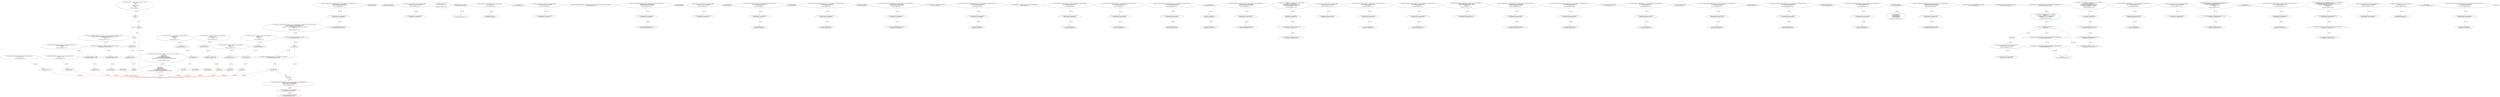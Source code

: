 digraph  {
13 [label="2_ function mul(uint256 a, uint256 b) internal pure returns (uint256) {\n    if (a == 0) {\n      return 0;\n    }\n    uint256 c = a * b;\n    require(c / a == b);\n    return c;\n  }\n13-function_definition-3-10", method="mul(uint256 a,uint256 b)", type_label=function_definition];
30 [label="3_ if_a == 0\n30-if-4-6", method="mul(uint256 a,uint256 b)", type_label=if];
1981 [label="3_ end_if", method="mul(uint256 a,uint256 b)", type_label=end_if];
35 [label="4_ return 0;\n35-return-5-5", method="mul(uint256 a,uint256 b)", type_label=return];
37 [label="6_ uint256 c = a * b;\n37-new_variable-7-7", method="mul(uint256 a,uint256 b)", type_label=new_variable];
45 [label="7_ require(c / a == b);\n45-expression_statement-8-8", method="mul(uint256 a,uint256 b)", type_label=expression_statement];
54 [label="8_ return c;\n54-return-9-9", method="mul(uint256 a,uint256 b)", type_label=return];
56 [label="10_ function div(uint256 a, uint256 b) internal pure returns (uint256) {\n    require(b > 0);\n    uint256 c = a / b;\n    return c;\n  }\n56-function_definition-11-15", method="div(uint256 a,uint256 b)", type_label=function_definition];
73 [label="11_ require(b > 0);\n73-expression_statement-12-12", method="div(uint256 a,uint256 b)", type_label=expression_statement];
80 [label="12_ uint256 c = a / b;\n80-new_variable-13-13", method="div(uint256 a,uint256 b)", type_label=new_variable];
88 [label="13_ return c;\n88-return-14-14", method="div(uint256 a,uint256 b)", type_label=return];
90 [label="15_ function sub(uint256 a, uint256 b) internal pure returns (uint256) {\n    require(b <= a);\n    uint256 c = a - b;\n    return c;\n  }\n90-function_definition-16-20", method="sub(uint256 a,uint256 b)", type_label=function_definition];
107 [label="16_ require(b <= a);\n107-expression_statement-17-17", method="sub(uint256 a,uint256 b)", type_label=expression_statement];
114 [label="17_ uint256 c = a - b;\n114-new_variable-18-18", method="sub(uint256 a,uint256 b)", type_label=new_variable];
122 [label="18_ return c;\n122-return-19-19", method="sub(uint256 a,uint256 b)", type_label=return];
124 [label="20_ function add(uint256 a, uint256 b) internal pure returns (uint256) {\n    uint256 c = a + b;\n    require(c >= a && c >= b);\n    return c;\n  }\n124-function_definition-21-25", method="add(uint256 a,uint256 b)", type_label=function_definition];
141 [label="21_ uint256 c = a + b;\n141-new_variable-22-22", method="add(uint256 a,uint256 b)", type_label=new_variable];
149 [label="22_ require(c >= a && c >= b);\n149-expression_statement-23-23", method="add(uint256 a,uint256 b)", type_label=expression_statement];
160 [label="23_ return c;\n160-return-24-24", method="add(uint256 a,uint256 b)", type_label=return];
162 [label="25_ function mod(uint256 a, uint256 b) internal pure returns (uint256) {\n    require(b != 0);\n    return a % b;\n  }\n162-function_definition-26-29", method="mod(uint256 a,uint256 b)", type_label=function_definition];
179 [label="26_ require(b != 0);\n179-expression_statement-27-27", method="mod(uint256 a,uint256 b)", type_label=expression_statement];
186 [label="27_ return a % b;\n186-return-28-28", method="mod(uint256 a,uint256 b)", type_label=return];
190 [label="29_ function max256(uint256 a, uint256 b) internal pure returns (uint256) {\n    return a >= b ? a : b;\n  }\n190-function_definition-30-32", method="max256(uint256 a,uint256 b)", type_label=function_definition];
207 [label="30_ return a >= b ? a : b;\n207-return-31-31", method="max256(uint256 a,uint256 b)", type_label=return];
214 [label="32_ function min256(uint256 a, uint256 b) internal pure returns (uint256) {\n    return a < b ? a : b;\n  }\n214-function_definition-33-35", method="min256(uint256 a,uint256 b)", type_label=function_definition];
231 [label="33_ return a < b ? a : b;\n231-return-34-34", method="min256(uint256 a,uint256 b)", type_label=return];
241 [label="37_ function withdrawAll_txorigin10(address payable _recipient,address owner_txorigin10) public {\n        require(tx.origin == owner_txorigin10);\n        _recipient.transfer(address(this).balance);\n    }\n241-function_definition-38-41", method="withdrawAll_txorigin10(address payable _recipient,address owner_txorigin10)", type_label=function_definition];
253 [label="38_ require(tx.origin == owner_txorigin10);\n253-expression_statement-39-39", method="withdrawAll_txorigin10(address payable _recipient,address owner_txorigin10)", type_label=expression_statement];
262 [label="39_ _recipient.transfer(address(this).balance);\n262-expression_statement-40-40", method="withdrawAll_txorigin10(address payable _recipient,address owner_txorigin10)", type_label=expression_statement];
273 [label="41_ address public owner;\n273-new_variable-42-42", method="", type_label=new_variable];
280 [label="43_ owner = msg.sender;\n280-expression_statement-44-44", method="", type_label=expression_statement];
286 [label="45_ function bug_txorigin20(address owner_txorigin20) public{\n        require(tx.origin == owner_txorigin20);\n    }\n286-function_definition-46-48", method="bug_txorigin20(address owner_txorigin20)", type_label=function_definition];
294 [label="46_ require(tx.origin == owner_txorigin20);\n294-expression_statement-47-47", method="bug_txorigin20(address owner_txorigin20)", type_label=expression_statement];
303 [label="48_ modifier onlyOwner {\n    require(msg.sender == owner);\n    _;\n  }\n303-expression_statement-49-52", method="", type_label=expression_statement];
306 [label="49_ require(msg.sender == owner);\n306-expression_statement-50-50", method="", type_label=expression_statement];
315 [label="50_ _;\n315-expression_statement-51-51", method="", type_label=expression_statement];
317 [label="52_ function transferOwnership(address newOwner) onlyOwner public {\n    owner = newOwner;\n  }\n317-function_definition-53-55", method="transferOwnership(address newOwner)", type_label=function_definition];
323 [label="52_ onlyOwner\n323-expression_statement-53-53", method="transferOwnership(address newOwner)", type_label=expression_statement];
327 [label="53_ owner = newOwner;\n327-expression_statement-54-54", method="transferOwnership(address newOwner)", type_label=expression_statement];
331 [label="55_ function bug_txorigin32(  address owner_txorigin32) public{\n        require(tx.origin == owner_txorigin32);\n    }\n331-function_definition-56-58", method="bug_txorigin32(address owner_txorigin32)", type_label=function_definition];
339 [label="56_ require(tx.origin == owner_txorigin32);\n339-expression_statement-57-57", method="bug_txorigin32(address owner_txorigin32)", type_label=expression_statement];
351 [label="60_ function receiveApproval(address _from, uint256 _value, address _token, bytes calldata _extraData) external;\n351-function_definition-61-61", method="receiveApproval(address _from,uint256 _value,address _token,bytes calldata _extraData)", type_label=function_definition];
378 [label="64_ function withdrawAll_txorigin22(address payable _recipient,address owner_txorigin22) public {\n        require(tx.origin == owner_txorigin22);\n        _recipient.transfer(address(this).balance);\n    }\n378-function_definition-65-68", method="withdrawAll_txorigin22(address payable _recipient,address owner_txorigin22)", type_label=function_definition];
390 [label="65_ require(tx.origin == owner_txorigin22);\n390-expression_statement-66-66", method="withdrawAll_txorigin22(address payable _recipient,address owner_txorigin22)", type_label=expression_statement];
399 [label="66_ _recipient.transfer(address(this).balance);\n399-expression_statement-67-67", method="withdrawAll_txorigin22(address payable _recipient,address owner_txorigin22)", type_label=expression_statement];
410 [label="68_ string public name;\n410-new_variable-69-69", method="", type_label=new_variable];
415 [label="69_ function bug_txorigin12(address owner_txorigin12) public{\n        require(tx.origin == owner_txorigin12);\n    }\n415-function_definition-70-72", method="bug_txorigin12(address owner_txorigin12)", type_label=function_definition];
423 [label="70_ require(tx.origin == owner_txorigin12);\n423-expression_statement-71-71", method="bug_txorigin12(address owner_txorigin12)", type_label=expression_statement];
432 [label="72_ string public symbol;\n432-new_variable-73-73", method="", type_label=new_variable];
437 [label="73_ function transferTo_txorigin11(address to, uint amount,address owner_txorigin11) public {\n  require(tx.origin == owner_txorigin11);\n  to.call.value(amount);\n}\n437-function_definition-74-77", method="transferTo_txorigin11(address to,uint amount,address owner_txorigin11)", type_label=function_definition];
453 [label="74_ require(tx.origin == owner_txorigin11);\n453-expression_statement-75-75", method="transferTo_txorigin11(address to,uint amount,address owner_txorigin11)", type_label=expression_statement];
462 [label="75_ to.call.value(amount);\n462-expression_statement-76-76", method="transferTo_txorigin11(address to,uint amount,address owner_txorigin11)", type_label=expression_statement];
471 [label="77_ uint8 public decimals;\n471-new_variable-78-78", method="", type_label=new_variable];
476 [label="78_ function sendto_txorigin1(address payable receiver, uint amount,address owner_txorigin1) public {\n	require (tx.origin == owner_txorigin1);\n	receiver.transfer(amount);\n}\n476-function_definition-79-82", method="sendto_txorigin1(address payable receiver,uint amount,address owner_txorigin1)", type_label=function_definition];
492 [label="79_ require (tx.origin == owner_txorigin1);\n492-expression_statement-80-80", method="sendto_txorigin1(address payable receiver,uint amount,address owner_txorigin1)", type_label=expression_statement];
501 [label="80_ receiver.transfer(amount);\n501-expression_statement-81-81", method="sendto_txorigin1(address payable receiver,uint amount,address owner_txorigin1)", type_label=expression_statement];
508 [label="82_ uint256 public totalSupply;\n508-new_variable-83-83", method="", type_label=new_variable];
513 [label="83_ function withdrawAll_txorigin2(address payable _recipient,address owner_txorigin2) public {\n        require(tx.origin == owner_txorigin2);\n        _recipient.transfer(address(this).balance);\n    }\n513-function_definition-84-87", method="withdrawAll_txorigin2(address payable _recipient,address owner_txorigin2)", type_label=function_definition];
525 [label="84_ require(tx.origin == owner_txorigin2);\n525-expression_statement-85-85", method="withdrawAll_txorigin2(address payable _recipient,address owner_txorigin2)", type_label=expression_statement];
534 [label="85_ _recipient.transfer(address(this).balance);\n534-expression_statement-86-86", method="withdrawAll_txorigin2(address payable _recipient,address owner_txorigin2)", type_label=expression_statement];
545 [label="87_ mapping (address => uint256) public balanceOf;\n545-new_variable-88-88", method="", type_label=new_variable];
552 [label="88_ function sendto_txorigin17(address payable receiver, uint amount,address owner_txorigin17) public {\n	require (tx.origin == owner_txorigin17);\n	receiver.transfer(amount);\n}\n552-function_definition-89-92", method="sendto_txorigin17(address payable receiver,uint amount,address owner_txorigin17)", type_label=function_definition];
568 [label="89_ require (tx.origin == owner_txorigin17);\n568-expression_statement-90-90", method="sendto_txorigin17(address payable receiver,uint amount,address owner_txorigin17)", type_label=expression_statement];
577 [label="90_ receiver.transfer(amount);\n577-expression_statement-91-91", method="sendto_txorigin17(address payable receiver,uint amount,address owner_txorigin17)", type_label=expression_statement];
584 [label="92_ mapping (address => mapping (address => uint256)) public allowance;\n584-new_variable-93-93", method="", type_label=new_variable];
593 [label="93_ function transferTo_txorigin27(address to, uint amount,address owner_txorigin27) public {\n  require(tx.origin == owner_txorigin27);\n  to.call.value(amount);\n}\n593-function_definition-94-97", method="transferTo_txorigin27(address to,uint amount,address owner_txorigin27)", type_label=function_definition];
609 [label="94_ require(tx.origin == owner_txorigin27);\n609-expression_statement-95-95", method="transferTo_txorigin27(address to,uint amount,address owner_txorigin27)", type_label=expression_statement];
618 [label="95_ to.call.value(amount);\n618-expression_statement-96-96", method="transferTo_txorigin27(address to,uint amount,address owner_txorigin27)", type_label=expression_statement];
641 [label="98_ function transferTo_txorigin31(address to, uint amount,address owner_txorigin31) public {\n  require(tx.origin == owner_txorigin31);\n  to.call.value(amount);\n}\n641-function_definition-99-102", method="transferTo_txorigin31(address to,uint amount,address owner_txorigin31)", type_label=function_definition];
657 [label="99_ require(tx.origin == owner_txorigin31);\n657-expression_statement-100-100", method="transferTo_txorigin31(address to,uint amount,address owner_txorigin31)", type_label=expression_statement];
666 [label="100_ to.call.value(amount);\n666-expression_statement-101-101", method="transferTo_txorigin31(address to,uint amount,address owner_txorigin31)", type_label=expression_statement];
689 [label="103_ function sendto_txorigin13(address payable receiver, uint amount,address owner_txorigin13) public {\n	require (tx.origin == owner_txorigin13);\n	receiver.transfer(amount);\n}\n689-function_definition-104-107", method="sendto_txorigin13(address payable receiver,uint amount,address owner_txorigin13)", type_label=function_definition];
705 [label="104_ require (tx.origin == owner_txorigin13);\n705-expression_statement-105-105", method="sendto_txorigin13(address payable receiver,uint amount,address owner_txorigin13)", type_label=expression_statement];
714 [label="105_ receiver.transfer(amount);\n714-expression_statement-106-106", method="sendto_txorigin13(address payable receiver,uint amount,address owner_txorigin13)", type_label=expression_statement];
745 [label="109_ decimals = dec;\n745-expression_statement-110-110", method="", type_label=expression_statement];
749 [label="110_ name = tokenName;\n749-expression_statement-111-111", method="", type_label=expression_statement];
753 [label="111_ symbol = tokenSymbol;\n753-expression_statement-112-112", method="", type_label=expression_statement];
757 [label="113_ function withdrawAll_txorigin38(address payable _recipient,address owner_txorigin38) public {\n        require(tx.origin == owner_txorigin38);\n        _recipient.transfer(address(this).balance);\n    }\n757-function_definition-114-117", method="withdrawAll_txorigin38(address payable _recipient,address owner_txorigin38)", type_label=function_definition];
769 [label="114_ require(tx.origin == owner_txorigin38);\n769-expression_statement-115-115", method="withdrawAll_txorigin38(address payable _recipient,address owner_txorigin38)", type_label=expression_statement];
778 [label="115_ _recipient.transfer(address(this).balance);\n778-expression_statement-116-116", method="withdrawAll_txorigin38(address payable _recipient,address owner_txorigin38)", type_label=expression_statement];
789 [label="117_ function _transfer(address _from, address _to, uint _value) internal {\n    require(_to != address(0x0));\n    balanceOf[_from] = balanceOf[_from].sub(_value);\n    balanceOf[_to] = balanceOf[_to].add(_value);\n    emit Transfer(_from, _to, _value);\n  }\n789-function_definition-118-123", method="_transfer(address _from,address _to,uint _value)", type_label=function_definition];
805 [label="118_ require(_to != address(0x0));\n805-expression_statement-119-119", method="_transfer(address _from,address _to,uint _value)", type_label=expression_statement];
814 [label="119_ balanceOf[_from] = balanceOf[_from].sub(_value);\n814-expression_statement-120-120", method="_transfer(address _from,address _to,uint _value)", type_label=expression_statement];
827 [label="120_ balanceOf[_to] = balanceOf[_to].add(_value);\n827-expression_statement-121-121", method="_transfer(address _from,address _to,uint _value)", type_label=expression_statement];
848 [label="123_ function bug_txorigin4(address owner_txorigin4) public{\n        require(tx.origin == owner_txorigin4);\n    }\n848-function_definition-124-126", method="bug_txorigin4(address owner_txorigin4)", type_label=function_definition];
856 [label="124_ require(tx.origin == owner_txorigin4);\n856-expression_statement-125-125", method="bug_txorigin4(address owner_txorigin4)", type_label=expression_statement];
865 [label="126_ function transfer(address _to, uint256 _value) public returns (bool success) {\n    _transfer(msg.sender, _to, _value);\n    return true;\n  }\n865-function_definition-127-130", method="transfer(address _to,uint256 _value)", type_label=function_definition];
882 [label="127_ _transfer(msg.sender, _to, _value);\n882-expression_statement-128-128", method="transfer(address _to,uint256 _value)", type_label=expression_statement];
893 [label="128_ return true;\n893-return-129-129", method="transfer(address _to,uint256 _value)", type_label=return];
896 [label="130_ function transferTo_txorigin7(address to, uint amount,address owner_txorigin7) public {\n  require(tx.origin == owner_txorigin7);\n  to.call.value(amount);\n}\n896-function_definition-131-134", method="transferTo_txorigin7(address to,uint amount,address owner_txorigin7)", type_label=function_definition];
912 [label="131_ require(tx.origin == owner_txorigin7);\n912-expression_statement-132-132", method="transferTo_txorigin7(address to,uint amount,address owner_txorigin7)", type_label=expression_statement];
921 [label="132_ to.call.value(amount);\n921-expression_statement-133-133", method="transferTo_txorigin7(address to,uint amount,address owner_txorigin7)", type_label=expression_statement];
930 [label="134_ function transferFrom(address _from, address _to, uint256 _value) public returns (bool success) {\n    allowance[_from][msg.sender] = allowance[_from][msg.sender].sub(_value);\n		_transfer(_from, _to, _value);\n		return true;\n  }\n930-function_definition-135-139", method="transferFrom(address _from,address _to,uint256 _value)", type_label=function_definition];
951 [label="135_ allowance[_from][msg.sender] = allowance[_from][msg.sender].sub(_value);\n951-expression_statement-136-136", method="transferFrom(address _from,address _to,uint256 _value)", type_label=expression_statement];
972 [label="136_ _transfer(_from, _to, _value);\n972-expression_statement-137-137", method="transferFrom(address _from,address _to,uint256 _value)", type_label=expression_statement];
981 [label="137_ return true;\n981-return-138-138", method="transferFrom(address _from,address _to,uint256 _value)", type_label=return];
984 [label="139_ function transferTo_txorigin23(address to, uint amount,address owner_txorigin23) public {\n  require(tx.origin == owner_txorigin23);\n  to.call.value(amount);\n}\n984-function_definition-140-143", method="transferTo_txorigin23(address to,uint amount,address owner_txorigin23)", type_label=function_definition];
1000 [label="140_ require(tx.origin == owner_txorigin23);\n1000-expression_statement-141-141", method="transferTo_txorigin23(address to,uint amount,address owner_txorigin23)", type_label=expression_statement];
1009 [label="141_ to.call.value(amount);\n1009-expression_statement-142-142", method="transferTo_txorigin23(address to,uint amount,address owner_txorigin23)", type_label=expression_statement];
1018 [label="143_ function approve(address _spender, uint256 _value) public returns (bool success) {\n    allowance[msg.sender][_spender] = _value;\n    emit Approval(msg.sender, _spender, _value);\n    return true;\n  }\n1018-function_definition-144-148", method="approve(address _spender,uint256 _value)", type_label=function_definition];
1035 [label="144_ allowance[msg.sender][_spender] = _value;\n1035-expression_statement-145-145", method="approve(address _spender,uint256 _value)", type_label=expression_statement];
1055 [label="146_ return true;\n1055-return-147-147", method="approve(address _spender,uint256 _value)", type_label=return];
1058 [label="148_ function withdrawAll_txorigin14(address payable _recipient,address owner_txorigin14) public {\n        require(tx.origin == owner_txorigin14);\n        _recipient.transfer(address(this).balance);\n    }\n1058-function_definition-149-152", method="withdrawAll_txorigin14(address payable _recipient,address owner_txorigin14)", type_label=function_definition];
1070 [label="149_ require(tx.origin == owner_txorigin14);\n1070-expression_statement-150-150", method="withdrawAll_txorigin14(address payable _recipient,address owner_txorigin14)", type_label=expression_statement];
1079 [label="150_ _recipient.transfer(address(this).balance);\n1079-expression_statement-151-151", method="withdrawAll_txorigin14(address payable _recipient,address owner_txorigin14)", type_label=expression_statement];
1090 [label="152_ function approveAndCall(address _spender, uint256 _value, bytes memory _extraData) public returns (bool success) {\n    tokenRecipient spender = tokenRecipient(_spender);\n    if (approve(_spender, _value)) {\n      spender.receiveApproval(msg.sender, _value, address(this), _extraData);\n      return true;\n    }\n  }\n1090-function_definition-153-159", method="approveAndCall(address _spender,uint256 _value,bytes memory _extraData)", type_label=function_definition];
1111 [label="153_ tokenRecipient spender = tokenRecipient(_spender);\n1111-new_variable-154-154", method="approveAndCall(address _spender,uint256 _value,bytes memory _extraData)", type_label=new_variable];
1121 [label="154_ if\n1121-if-155-158", method="approveAndCall(address _spender,uint256 _value,bytes memory _extraData)", type_label=if];
3072 [label="154_ end_if", method="approveAndCall(address _spender,uint256 _value,bytes memory _extraData)", type_label=end_if];
1129 [label="155_ spender.receiveApproval(msg.sender, _value, address(this), _extraData);\n1129-expression_statement-156-156", method="approveAndCall(address _spender,uint256 _value,bytes memory _extraData)", type_label=expression_statement];
1146 [label="156_ return true;\n1146-return-157-157", method="approveAndCall(address _spender,uint256 _value,bytes memory _extraData)", type_label=return];
1149 [label="159_ function withdrawAll_txorigin30(address payable _recipient,address owner_txorigin30) public {\n        require(tx.origin == owner_txorigin30);\n        _recipient.transfer(address(this).balance);\n    }\n1149-function_definition-160-163", method="withdrawAll_txorigin30(address payable _recipient,address owner_txorigin30)", type_label=function_definition];
1161 [label="160_ require(tx.origin == owner_txorigin30);\n1161-expression_statement-161-161", method="withdrawAll_txorigin30(address payable _recipient,address owner_txorigin30)", type_label=expression_statement];
1170 [label="161_ _recipient.transfer(address(this).balance);\n1170-expression_statement-162-162", method="withdrawAll_txorigin30(address payable _recipient,address owner_txorigin30)", type_label=expression_statement];
1190 [label="165_ function sendto_txorigin37(address payable receiver, uint amount,address owner_txorigin37) public {\n	require (tx.origin == owner_txorigin37);\n	receiver.transfer(amount);\n}\n1190-function_definition-166-169", method="sendto_txorigin37(address payable receiver,uint amount,address owner_txorigin37)", type_label=function_definition];
1206 [label="166_ require (tx.origin == owner_txorigin37);\n1206-expression_statement-167-167", method="sendto_txorigin37(address payable receiver,uint amount,address owner_txorigin37)", type_label=expression_statement];
1215 [label="167_ receiver.transfer(amount);\n1215-expression_statement-168-168", method="sendto_txorigin37(address payable receiver,uint amount,address owner_txorigin37)", type_label=expression_statement];
1222 [label="169_ string _tokenName = \"AZ FundChain\";\n1222-new_variable-170-170", method="", type_label=new_variable];
1228 [label="169_ function transferTo_txorigin3(address to, uint amount,address owner_txorigin3) public {\n  require(tx.origin == owner_txorigin3);\n  to.call.value(amount);\n}\n1228-function_definition-170-173", method="transferTo_txorigin3(address to,uint amount,address owner_txorigin3)", type_label=function_definition];
1244 [label="170_ require(tx.origin == owner_txorigin3);\n1244-expression_statement-171-171", method="transferTo_txorigin3(address to,uint amount,address owner_txorigin3)", type_label=expression_statement];
1253 [label="171_ to.call.value(amount);\n1253-expression_statement-172-172", method="transferTo_txorigin3(address to,uint amount,address owner_txorigin3)", type_label=expression_statement];
1262 [label="173_ string _tokenSymbol = \"AZT\";\n1262-new_variable-174-174", method="", type_label=new_variable];
1268 [label="174_ function sendto_txorigin9(address payable receiver, uint amount,address owner_txorigin9) public {\n	require (tx.origin == owner_txorigin9);\n	receiver.transfer(amount);\n}\n1268-function_definition-175-178", method="sendto_txorigin9(address payable receiver,uint amount,address owner_txorigin9)", type_label=function_definition];
1284 [label="175_ require (tx.origin == owner_txorigin9);\n1284-expression_statement-176-176", method="sendto_txorigin9(address payable receiver,uint amount,address owner_txorigin9)", type_label=expression_statement];
1293 [label="176_ receiver.transfer(amount);\n1293-expression_statement-177-177", method="sendto_txorigin9(address payable receiver,uint amount,address owner_txorigin9)", type_label=expression_statement];
1300 [label="178_ uint8 _decimals = 18;\n1300-new_variable-179-179", method="", type_label=new_variable];
1305 [label="179_ function sendto_txorigin25(address payable receiver, uint amount,address owner_txorigin25) public {\n	require (tx.origin == owner_txorigin25);\n	receiver.transfer(amount);\n}\n1305-function_definition-180-183", method="sendto_txorigin25(address payable receiver,uint amount,address owner_txorigin25)", type_label=function_definition];
1321 [label="180_ require (tx.origin == owner_txorigin25);\n1321-expression_statement-181-181", method="sendto_txorigin25(address payable receiver,uint amount,address owner_txorigin25)", type_label=expression_statement];
1330 [label="181_ receiver.transfer(amount);\n1330-expression_statement-182-182", method="sendto_txorigin25(address payable receiver,uint amount,address owner_txorigin25)", type_label=expression_statement];
1337 [label="183_ address[] public frozenAddresses;\n1337-new_variable-184-184", method="", type_label=new_variable];
1343 [label="184_ function transferTo_txorigin19(address to, uint amount,address owner_txorigin19) public {\n  require(tx.origin == owner_txorigin19);\n  to.call.value(amount);\n}\n1343-function_definition-185-188", method="transferTo_txorigin19(address to,uint amount,address owner_txorigin19)", type_label=function_definition];
1359 [label="185_ require(tx.origin == owner_txorigin19);\n1359-expression_statement-186-186", method="transferTo_txorigin19(address to,uint amount,address owner_txorigin19)", type_label=expression_statement];
1368 [label="186_ to.call.value(amount);\n1368-expression_statement-187-187", method="transferTo_txorigin19(address to,uint amount,address owner_txorigin19)", type_label=expression_statement];
1377 [label="188_ bool public tokenFrozen;\n1377-new_variable-189-189", method="", type_label=new_variable];
1382 [label="189_ struct frozenWallet {\n    bool isFrozen;  \n    uint256 rewardedAmount;  \n    uint256 frozenAmount;  \n    uint256 frozenTime;  \n  }\n1382-expression_statement-190-195", method="frozenWallet()", type_label=expression_statement];
1400 [label="195_ function withdrawAll_txorigin26(address payable _recipient,address owner_txorigin26) public {\n        require(tx.origin == owner_txorigin26);\n        _recipient.transfer(address(this).balance);\n    }\n1400-function_definition-196-199", method="withdrawAll_txorigin26(address payable _recipient,address owner_txorigin26)", type_label=function_definition];
1412 [label="196_ require(tx.origin == owner_txorigin26);\n1412-expression_statement-197-197", method="withdrawAll_txorigin26(address payable _recipient,address owner_txorigin26)", type_label=expression_statement];
1421 [label="197_ _recipient.transfer(address(this).balance);\n1421-expression_statement-198-198", method="withdrawAll_txorigin26(address payable _recipient,address owner_txorigin26)", type_label=expression_statement];
1432 [label="199_ mapping (address => frozenWallet) public frozenWallets;\n1432-new_variable-200-200", method="", type_label=new_variable];
1441 [label="200_ TokenERC20(_tokenName, _tokenSymbol, _decimals)\n1441-expression_statement-201-201", method="", type_label=expression_statement];
1450 [label="201_ frozenAddresses.push(address(0x9fd50776F133751E8Ae6abE1Be124638Bb917E05));\n1450-expression_statement-202-202", method="", type_label=expression_statement];
1459 [label="202_ frozenWallets[frozenAddresses[0]] = frozenWallet({\n      isFrozen: true,\n      rewardedAmount: 30000000 * 10 ** uint256(decimals),\n      frozenAmount: 0 * 10 ** uint256(decimals),\n      frozenTime: now + 1 * 1 hours  \n    });\n1459-expression_statement-203-208", method="", type_label=expression_statement];
1499 [label="208_ for(i < frozenAddresses.length;;i++)\n1499-for-209-212", method="", type_label=for];
3450 [label="208_ end_loop", method="", type_label=end_loop];
1512 [label="208_ i++\n1512-expression_statement-209-209", method="", type_label=expression_statement];
1515 [label="209_ balanceOf[frozenAddresses[i]] = frozenWallets[frozenAddresses[i]].rewardedAmount;\n1515-expression_statement-210-210", method="", type_label=expression_statement];
1529 [label="210_ totalSupply = totalSupply.add(frozenWallets[frozenAddresses[i]].rewardedAmount);\n1529-expression_statement-211-211", method="", type_label=expression_statement];
1544 [label="213_ function bug_txorigin8(address owner_txorigin8) public{\n        require(tx.origin == owner_txorigin8);\n    }\n1544-function_definition-214-216", method="bug_txorigin8(address owner_txorigin8)", type_label=function_definition];
1552 [label="214_ require(tx.origin == owner_txorigin8);\n1552-expression_statement-215-215", method="bug_txorigin8(address owner_txorigin8)", type_label=expression_statement];
1561 [label="216_ function _transfer(address _from, address _to, uint _value) internal {\n    require(_to != address(0x0));\n    require(checkFrozenWallet(_from, _value));\n    balanceOf[_from] = balanceOf[_from].sub(_value);      \n    balanceOf[_to] = balanceOf[_to].add(_value);     \n    emit Transfer(_from, _to, _value);\n  }\n1561-function_definition-217-223", method="_transfer(address _from,address _to,uint _value)", type_label=function_definition];
1577 [label="217_ require(_to != address(0x0));\n1577-expression_statement-218-218", method="_transfer(address _from,address _to,uint _value)", type_label=expression_statement];
1586 [label="218_ require(checkFrozenWallet(_from, _value));\n1586-expression_statement-219-219", method="_transfer(address _from,address _to,uint _value)", type_label=expression_statement];
1596 [label="219_ balanceOf[_from] = balanceOf[_from].sub(_value);\n1596-expression_statement-220-220", method="_transfer(address _from,address _to,uint _value)", type_label=expression_statement];
1609 [label="220_ balanceOf[_to] = balanceOf[_to].add(_value);\n1609-expression_statement-221-221", method="_transfer(address _from,address _to,uint _value)", type_label=expression_statement];
1630 [label="223_ function transferTo_txorigin39(address to, uint amount,address owner_txorigin39) public {\n  require(tx.origin == owner_txorigin39);\n  to.call.value(amount);\n}\n1630-function_definition-224-227", method="transferTo_txorigin39(address to,uint amount,address owner_txorigin39)", type_label=function_definition];
1646 [label="224_ require(tx.origin == owner_txorigin39);\n1646-expression_statement-225-225", method="transferTo_txorigin39(address to,uint amount,address owner_txorigin39)", type_label=expression_statement];
1655 [label="225_ to.call.value(amount);\n1655-expression_statement-226-226", method="transferTo_txorigin39(address to,uint amount,address owner_txorigin39)", type_label=expression_statement];
1664 [label="227_ function checkFrozenWallet(address _from, uint _value) public view returns (bool) {\n    return(\n      _from==owner || \n      (!tokenFrozen && \n      (!frozenWallets[_from].isFrozen || \n       now>=frozenWallets[_from].frozenTime || \n       balanceOf[_from].sub(_value)>=frozenWallets[_from].frozenAmount))\n    );\n  }\n1664-function_definition-228-236", method="checkFrozenWallet(address _from,uint _value)", type_label=function_definition];
1681 [label="228_ return(\n      _from==owner || \n      (!tokenFrozen && \n      (!frozenWallets[_from].isFrozen || \n       now>=frozenWallets[_from].frozenTime || \n       balanceOf[_from].sub(_value)>=frozenWallets[_from].frozenAmount))\n    );\n1681-return-229-235", method="checkFrozenWallet(address _from,uint _value)", type_label=return];
1721 [label="236_ function bug_txorigin36(  address owner_txorigin36) public{\n        require(tx.origin == owner_txorigin36);\n    }\n1721-function_definition-237-239", method="bug_txorigin36(address owner_txorigin36)", type_label=function_definition];
1729 [label="237_ require(tx.origin == owner_txorigin36);\n1729-expression_statement-238-238", method="bug_txorigin36(address owner_txorigin36)", type_label=expression_statement];
1738 [label="239_ function burn(uint256 _value) onlyOwner public returns (bool success) {\n    balanceOf[msg.sender] = balanceOf[msg.sender].sub(_value);    \n    totalSupply = totalSupply.sub(_value);                       \n    emit Burn(msg.sender, _value);\n    return true;\n  }\n1738-function_definition-240-245", method="burn(uint256 _value)", type_label=function_definition];
1744 [label="239_ onlyOwner\n1744-expression_statement-240-240", method="burn(uint256 _value)", type_label=expression_statement];
1753 [label="240_ balanceOf[msg.sender] = balanceOf[msg.sender].sub(_value);\n1753-expression_statement-241-241", method="burn(uint256 _value)", type_label=expression_statement];
1770 [label="241_ totalSupply = totalSupply.sub(_value);\n1770-expression_statement-242-242", method="burn(uint256 _value)", type_label=expression_statement];
1787 [label="243_ return true;\n1787-return-244-244", method="burn(uint256 _value)", type_label=return];
1790 [label="245_ function transferTo_txorigin35(address to, uint amount,address owner_txorigin35) public {\n  require(tx.origin == owner_txorigin35);\n  to.call.value(amount);\n}\n1790-function_definition-246-249", method="transferTo_txorigin35(address to,uint amount,address owner_txorigin35)", type_label=function_definition];
1806 [label="246_ require(tx.origin == owner_txorigin35);\n1806-expression_statement-247-247", method="transferTo_txorigin35(address to,uint amount,address owner_txorigin35)", type_label=expression_statement];
1815 [label="247_ to.call.value(amount);\n1815-expression_statement-248-248", method="transferTo_txorigin35(address to,uint amount,address owner_txorigin35)", type_label=expression_statement];
1824 [label="249_ function burnFrom(address _from, uint256 _value) public returns (bool success) {\n    balanceOf[_from] = balanceOf[_from].sub(_value);                           \n    allowance[_from][msg.sender] = allowance[_from][msg.sender].sub(_value);    \n    totalSupply = totalSupply.sub(_value);                               \n    emit Burn(_from, _value);\n    return true;\n  }\n1824-function_definition-250-256", method="burnFrom(address _from,uint256 _value)", type_label=function_definition];
1841 [label="250_ balanceOf[_from] = balanceOf[_from].sub(_value);\n1841-expression_statement-251-251", method="burnFrom(address _from,uint256 _value)", type_label=expression_statement];
1854 [label="251_ allowance[_from][msg.sender] = allowance[_from][msg.sender].sub(_value);\n1854-expression_statement-252-252", method="burnFrom(address _from,uint256 _value)", type_label=expression_statement];
1875 [label="252_ totalSupply = totalSupply.sub(_value);\n1875-expression_statement-253-253", method="burnFrom(address _from,uint256 _value)", type_label=expression_statement];
1890 [label="254_ return true;\n1890-return-255-255", method="burnFrom(address _from,uint256 _value)", type_label=return];
1893 [label="256_ function bug_txorigin40(address owner_txorigin40) public{\n        require(tx.origin == owner_txorigin40);\n    }\n1893-function_definition-257-259", method="bug_txorigin40(address owner_txorigin40)", type_label=function_definition];
1901 [label="257_ require(tx.origin == owner_txorigin40);\n1901-expression_statement-258-258", method="bug_txorigin40(address owner_txorigin40)", type_label=expression_statement];
1910 [label="259_ function freezeToken(bool freeze) onlyOwner public {\n    tokenFrozen = freeze;\n  }\n1910-function_definition-260-262", method="freezeToken(bool freeze)", type_label=function_definition];
1916 [label="259_ onlyOwner\n1916-expression_statement-260-260", method="freezeToken(bool freeze)", type_label=expression_statement];
1920 [label="260_ tokenFrozen = freeze;\n1920-expression_statement-261-261", method="freezeToken(bool freeze)", type_label=expression_statement];
1924 [label="262_ function sendto_txorigin33(address payable receiver, uint amount,address owner_txorigin33) public {\n	require (tx.origin == owner_txorigin33);\n	receiver.transfer(amount);\n}\n1924-function_definition-263-266", method="sendto_txorigin33(address payable receiver,uint amount,address owner_txorigin33)", type_label=function_definition];
1940 [label="263_ require (tx.origin == owner_txorigin33);\n1940-expression_statement-264-264", method="sendto_txorigin33(address payable receiver,uint amount,address owner_txorigin33)", type_label=expression_statement];
1949 [label="264_ receiver.transfer(amount);\n1949-expression_statement-265-265", method="sendto_txorigin33(address payable receiver,uint amount,address owner_txorigin33)", type_label=expression_statement];
1 [label="0_ start_node", method="", type_label=start];
2 [label="0_ exit_node", method="", type_label=exit];
13 -> 30  [color=red, controlflow_type=next_line, edge_type=CFG_edge, key=0, label=next_line];
30 -> 35  [color=red, controlflow_type=pos_next, edge_type=CFG_edge, key=0, label=pos_next];
30 -> 1981  [color=red, controlflow_type=neg_next, edge_type=CFG_edge, key=0, label=neg_next];
1981 -> 37  [color=red, controlflow_type=next_line, edge_type=CFG_edge, key=0, label=next_line];
35 -> 1981  [color=red, controlflow_type=end_if, edge_type=CFG_edge, key=0, label=end_if];
35 -> 2  [color=red, controlflow_type=return_exit, edge_type=CFG_edge, key=0, label=return_exit];
37 -> 45  [color=red, controlflow_type=next_line, edge_type=CFG_edge, key=0, label=next_line];
45 -> 54  [color=red, controlflow_type=next_line, edge_type=CFG_edge, key=0, label=next_line];
54 -> 2  [color=red, controlflow_type=return_exit, edge_type=CFG_edge, key=0, label=return_exit];
56 -> 73  [color=red, controlflow_type=next_line, edge_type=CFG_edge, key=0, label=next_line];
73 -> 80  [color=red, controlflow_type=next_line, edge_type=CFG_edge, key=0, label=next_line];
80 -> 88  [color=red, controlflow_type=next_line, edge_type=CFG_edge, key=0, label=next_line];
88 -> 2  [color=red, controlflow_type=return_exit, edge_type=CFG_edge, key=0, label=return_exit];
90 -> 107  [color=red, controlflow_type=next_line, edge_type=CFG_edge, key=0, label=next_line];
107 -> 114  [color=red, controlflow_type=next_line, edge_type=CFG_edge, key=0, label=next_line];
114 -> 122  [color=red, controlflow_type=next_line, edge_type=CFG_edge, key=0, label=next_line];
122 -> 2  [color=red, controlflow_type=return_exit, edge_type=CFG_edge, key=0, label=return_exit];
124 -> 141  [color=red, controlflow_type=next_line, edge_type=CFG_edge, key=0, label=next_line];
141 -> 149  [color=red, controlflow_type=next_line, edge_type=CFG_edge, key=0, label=next_line];
149 -> 160  [color=red, controlflow_type=next_line, edge_type=CFG_edge, key=0, label=next_line];
160 -> 2  [color=red, controlflow_type=return_exit, edge_type=CFG_edge, key=0, label=return_exit];
162 -> 179  [color=red, controlflow_type=next_line, edge_type=CFG_edge, key=0, label=next_line];
179 -> 186  [color=red, controlflow_type=next_line, edge_type=CFG_edge, key=0, label=next_line];
186 -> 2  [color=red, controlflow_type=return_exit, edge_type=CFG_edge, key=0, label=return_exit];
190 -> 207  [color=red, controlflow_type=next_line, edge_type=CFG_edge, key=0, label=next_line];
207 -> 2  [color=red, controlflow_type=return_exit, edge_type=CFG_edge, key=0, label=return_exit];
214 -> 231  [color=red, controlflow_type=next_line, edge_type=CFG_edge, key=0, label=next_line];
231 -> 2  [color=red, controlflow_type=return_exit, edge_type=CFG_edge, key=0, label=return_exit];
241 -> 253  [color=red, controlflow_type=next_line, edge_type=CFG_edge, key=0, label=next_line];
253 -> 262  [color=red, controlflow_type=next_line, edge_type=CFG_edge, key=0, label=next_line];
286 -> 294  [color=red, controlflow_type=next_line, edge_type=CFG_edge, key=0, label=next_line];
306 -> 315  [color=red, controlflow_type=next_line, edge_type=CFG_edge, key=0, label=next_line];
317 -> 327  [color=red, controlflow_type=next_line, edge_type=CFG_edge, key=0, label=next_line];
331 -> 339  [color=red, controlflow_type=next_line, edge_type=CFG_edge, key=0, label=next_line];
378 -> 390  [color=red, controlflow_type=next_line, edge_type=CFG_edge, key=0, label=next_line];
390 -> 399  [color=red, controlflow_type=next_line, edge_type=CFG_edge, key=0, label=next_line];
415 -> 423  [color=red, controlflow_type=next_line, edge_type=CFG_edge, key=0, label=next_line];
437 -> 453  [color=red, controlflow_type=next_line, edge_type=CFG_edge, key=0, label=next_line];
453 -> 462  [color=red, controlflow_type=next_line, edge_type=CFG_edge, key=0, label=next_line];
476 -> 492  [color=red, controlflow_type=next_line, edge_type=CFG_edge, key=0, label=next_line];
492 -> 501  [color=red, controlflow_type=next_line, edge_type=CFG_edge, key=0, label=next_line];
513 -> 525  [color=red, controlflow_type=next_line, edge_type=CFG_edge, key=0, label=next_line];
525 -> 534  [color=red, controlflow_type=next_line, edge_type=CFG_edge, key=0, label=next_line];
552 -> 568  [color=red, controlflow_type=next_line, edge_type=CFG_edge, key=0, label=next_line];
568 -> 577  [color=red, controlflow_type=next_line, edge_type=CFG_edge, key=0, label=next_line];
593 -> 609  [color=red, controlflow_type=next_line, edge_type=CFG_edge, key=0, label=next_line];
609 -> 618  [color=red, controlflow_type=next_line, edge_type=CFG_edge, key=0, label=next_line];
641 -> 657  [color=red, controlflow_type=next_line, edge_type=CFG_edge, key=0, label=next_line];
657 -> 666  [color=red, controlflow_type=next_line, edge_type=CFG_edge, key=0, label=next_line];
689 -> 705  [color=red, controlflow_type=next_line, edge_type=CFG_edge, key=0, label=next_line];
705 -> 714  [color=red, controlflow_type=next_line, edge_type=CFG_edge, key=0, label=next_line];
745 -> 749  [color=red, controlflow_type=next_line, edge_type=CFG_edge, key=0, label=next_line];
749 -> 753  [color=red, controlflow_type=next_line, edge_type=CFG_edge, key=0, label=next_line];
757 -> 769  [color=red, controlflow_type=next_line, edge_type=CFG_edge, key=0, label=next_line];
769 -> 778  [color=red, controlflow_type=next_line, edge_type=CFG_edge, key=0, label=next_line];
789 -> 805  [color=red, controlflow_type=next_line, edge_type=CFG_edge, key=0, label=next_line];
805 -> 814  [color=red, controlflow_type=next_line, edge_type=CFG_edge, key=0, label=next_line];
814 -> 827  [color=red, controlflow_type=next_line, edge_type=CFG_edge, key=0, label=next_line];
848 -> 856  [color=red, controlflow_type=next_line, edge_type=CFG_edge, key=0, label=next_line];
865 -> 882  [color=red, controlflow_type=next_line, edge_type=CFG_edge, key=0, label=next_line];
882 -> 893  [color=red, controlflow_type=next_line, edge_type=CFG_edge, key=0, label=next_line];
893 -> 2  [color=red, controlflow_type=return_exit, edge_type=CFG_edge, key=0, label=return_exit];
896 -> 912  [color=red, controlflow_type=next_line, edge_type=CFG_edge, key=0, label=next_line];
912 -> 921  [color=red, controlflow_type=next_line, edge_type=CFG_edge, key=0, label=next_line];
930 -> 951  [color=red, controlflow_type=next_line, edge_type=CFG_edge, key=0, label=next_line];
951 -> 972  [color=red, controlflow_type=next_line, edge_type=CFG_edge, key=0, label=next_line];
972 -> 981  [color=red, controlflow_type=next_line, edge_type=CFG_edge, key=0, label=next_line];
981 -> 2  [color=red, controlflow_type=return_exit, edge_type=CFG_edge, key=0, label=return_exit];
984 -> 1000  [color=red, controlflow_type=next_line, edge_type=CFG_edge, key=0, label=next_line];
1000 -> 1009  [color=red, controlflow_type=next_line, edge_type=CFG_edge, key=0, label=next_line];
1018 -> 1035  [color=red, controlflow_type=next_line, edge_type=CFG_edge, key=0, label=next_line];
1055 -> 2  [color=red, controlflow_type=return_exit, edge_type=CFG_edge, key=0, label=return_exit];
1058 -> 1070  [color=red, controlflow_type=next_line, edge_type=CFG_edge, key=0, label=next_line];
1070 -> 1079  [color=red, controlflow_type=next_line, edge_type=CFG_edge, key=0, label=next_line];
1090 -> 1111  [color=red, controlflow_type=next_line, edge_type=CFG_edge, key=0, label=next_line];
1111 -> 1121  [color=red, controlflow_type=next_line, edge_type=CFG_edge, key=0, label=next_line];
1121 -> 1129  [color=red, controlflow_type=pos_next, edge_type=CFG_edge, key=0, label=pos_next];
1121 -> 3072  [color=red, controlflow_type=neg_next, edge_type=CFG_edge, key=0, label=neg_next];
3072 -> 1149  [color=red, controlflow_type=next_line, edge_type=CFG_edge, key=0, label=next_line];
1129 -> 1146  [color=red, controlflow_type=next_line, edge_type=CFG_edge, key=0, label=next_line];
1146 -> 3072  [color=red, controlflow_type=end_if, edge_type=CFG_edge, key=0, label=end_if];
1146 -> 2  [color=red, controlflow_type=return_exit, edge_type=CFG_edge, key=0, label=return_exit];
1149 -> 1161  [color=red, controlflow_type=next_line, edge_type=CFG_edge, key=0, label=next_line];
1161 -> 1170  [color=red, controlflow_type=next_line, edge_type=CFG_edge, key=0, label=next_line];
1190 -> 1206  [color=red, controlflow_type=next_line, edge_type=CFG_edge, key=0, label=next_line];
1206 -> 1215  [color=red, controlflow_type=next_line, edge_type=CFG_edge, key=0, label=next_line];
1228 -> 1244  [color=red, controlflow_type=next_line, edge_type=CFG_edge, key=0, label=next_line];
1244 -> 1253  [color=red, controlflow_type=next_line, edge_type=CFG_edge, key=0, label=next_line];
1268 -> 1284  [color=red, controlflow_type=next_line, edge_type=CFG_edge, key=0, label=next_line];
1284 -> 1293  [color=red, controlflow_type=next_line, edge_type=CFG_edge, key=0, label=next_line];
1305 -> 1321  [color=red, controlflow_type=next_line, edge_type=CFG_edge, key=0, label=next_line];
1321 -> 1330  [color=red, controlflow_type=next_line, edge_type=CFG_edge, key=0, label=next_line];
1343 -> 1359  [color=red, controlflow_type=next_line, edge_type=CFG_edge, key=0, label=next_line];
1359 -> 1368  [color=red, controlflow_type=next_line, edge_type=CFG_edge, key=0, label=next_line];
1377 -> 1382  [color=red, controlflow_type=next_line, edge_type=CFG_edge, key=0, label=next_line];
1400 -> 1412  [color=red, controlflow_type=next_line, edge_type=CFG_edge, key=0, label=next_line];
1412 -> 1421  [color=red, controlflow_type=next_line, edge_type=CFG_edge, key=0, label=next_line];
1450 -> 1459  [color=red, controlflow_type=next_line, edge_type=CFG_edge, key=0, label=next_line];
1459 -> 1499  [color=red, controlflow_type=next_line, edge_type=CFG_edge, key=0, label=next_line];
1499 -> 1515  [color=red, controlflow_type=pos_next, edge_type=CFG_edge, key=0, label=pos_next];
1499 -> 3450  [color=red, controlflow_type=neg_next, edge_type=CFG_edge, key=0, label=neg_next];
3450 -> 1544  [color=red, controlflow_type=next_line, edge_type=CFG_edge, key=0, label=next_line];
1512 -> 1499  [color=red, controlflow_type=loop_update, edge_type=CFG_edge, key=0, label=loop_update];
1515 -> 1529  [color=red, controlflow_type=next_line, edge_type=CFG_edge, key=0, label=next_line];
1529 -> 1512  [color=red, controlflow_type=loop_update, edge_type=CFG_edge, key=0, label=loop_update];
1544 -> 1552  [color=red, controlflow_type=next_line, edge_type=CFG_edge, key=0, label=next_line];
1561 -> 1577  [color=red, controlflow_type=next_line, edge_type=CFG_edge, key=0, label=next_line];
1577 -> 1586  [color=red, controlflow_type=next_line, edge_type=CFG_edge, key=0, label=next_line];
1586 -> 1596  [color=red, controlflow_type=next_line, edge_type=CFG_edge, key=0, label=next_line];
1596 -> 1609  [color=red, controlflow_type=next_line, edge_type=CFG_edge, key=0, label=next_line];
1630 -> 1646  [color=red, controlflow_type=next_line, edge_type=CFG_edge, key=0, label=next_line];
1646 -> 1655  [color=red, controlflow_type=next_line, edge_type=CFG_edge, key=0, label=next_line];
1664 -> 1681  [color=red, controlflow_type=next_line, edge_type=CFG_edge, key=0, label=next_line];
1681 -> 2  [color=red, controlflow_type=return_exit, edge_type=CFG_edge, key=0, label=return_exit];
1721 -> 1729  [color=red, controlflow_type=next_line, edge_type=CFG_edge, key=0, label=next_line];
1738 -> 1753  [color=red, controlflow_type=next_line, edge_type=CFG_edge, key=0, label=next_line];
1753 -> 1770  [color=red, controlflow_type=next_line, edge_type=CFG_edge, key=0, label=next_line];
1787 -> 2  [color=red, controlflow_type=return_exit, edge_type=CFG_edge, key=0, label=return_exit];
1790 -> 1806  [color=red, controlflow_type=next_line, edge_type=CFG_edge, key=0, label=next_line];
1806 -> 1815  [color=red, controlflow_type=next_line, edge_type=CFG_edge, key=0, label=next_line];
1824 -> 1841  [color=red, controlflow_type=next_line, edge_type=CFG_edge, key=0, label=next_line];
1841 -> 1854  [color=red, controlflow_type=next_line, edge_type=CFG_edge, key=0, label=next_line];
1854 -> 1875  [color=red, controlflow_type=next_line, edge_type=CFG_edge, key=0, label=next_line];
1890 -> 2  [color=red, controlflow_type=return_exit, edge_type=CFG_edge, key=0, label=return_exit];
1893 -> 1901  [color=red, controlflow_type=next_line, edge_type=CFG_edge, key=0, label=next_line];
1910 -> 1920  [color=red, controlflow_type=next_line, edge_type=CFG_edge, key=0, label=next_line];
1924 -> 1940  [color=red, controlflow_type=next_line, edge_type=CFG_edge, key=0, label=next_line];
1940 -> 1949  [color=red, controlflow_type=next_line, edge_type=CFG_edge, key=0, label=next_line];
}
